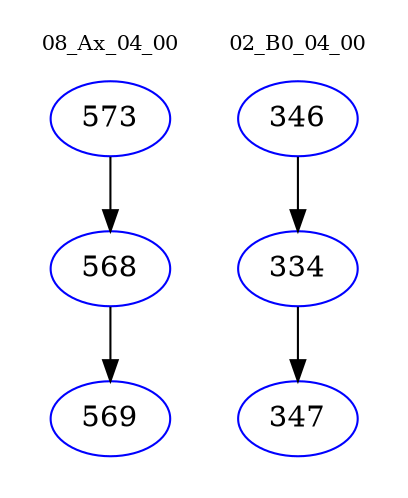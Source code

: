 digraph{
subgraph cluster_0 {
color = white
label = "08_Ax_04_00";
fontsize=10;
T0_573 [label="573", color="blue"]
T0_573 -> T0_568 [color="black"]
T0_568 [label="568", color="blue"]
T0_568 -> T0_569 [color="black"]
T0_569 [label="569", color="blue"]
}
subgraph cluster_1 {
color = white
label = "02_B0_04_00";
fontsize=10;
T1_346 [label="346", color="blue"]
T1_346 -> T1_334 [color="black"]
T1_334 [label="334", color="blue"]
T1_334 -> T1_347 [color="black"]
T1_347 [label="347", color="blue"]
}
}
